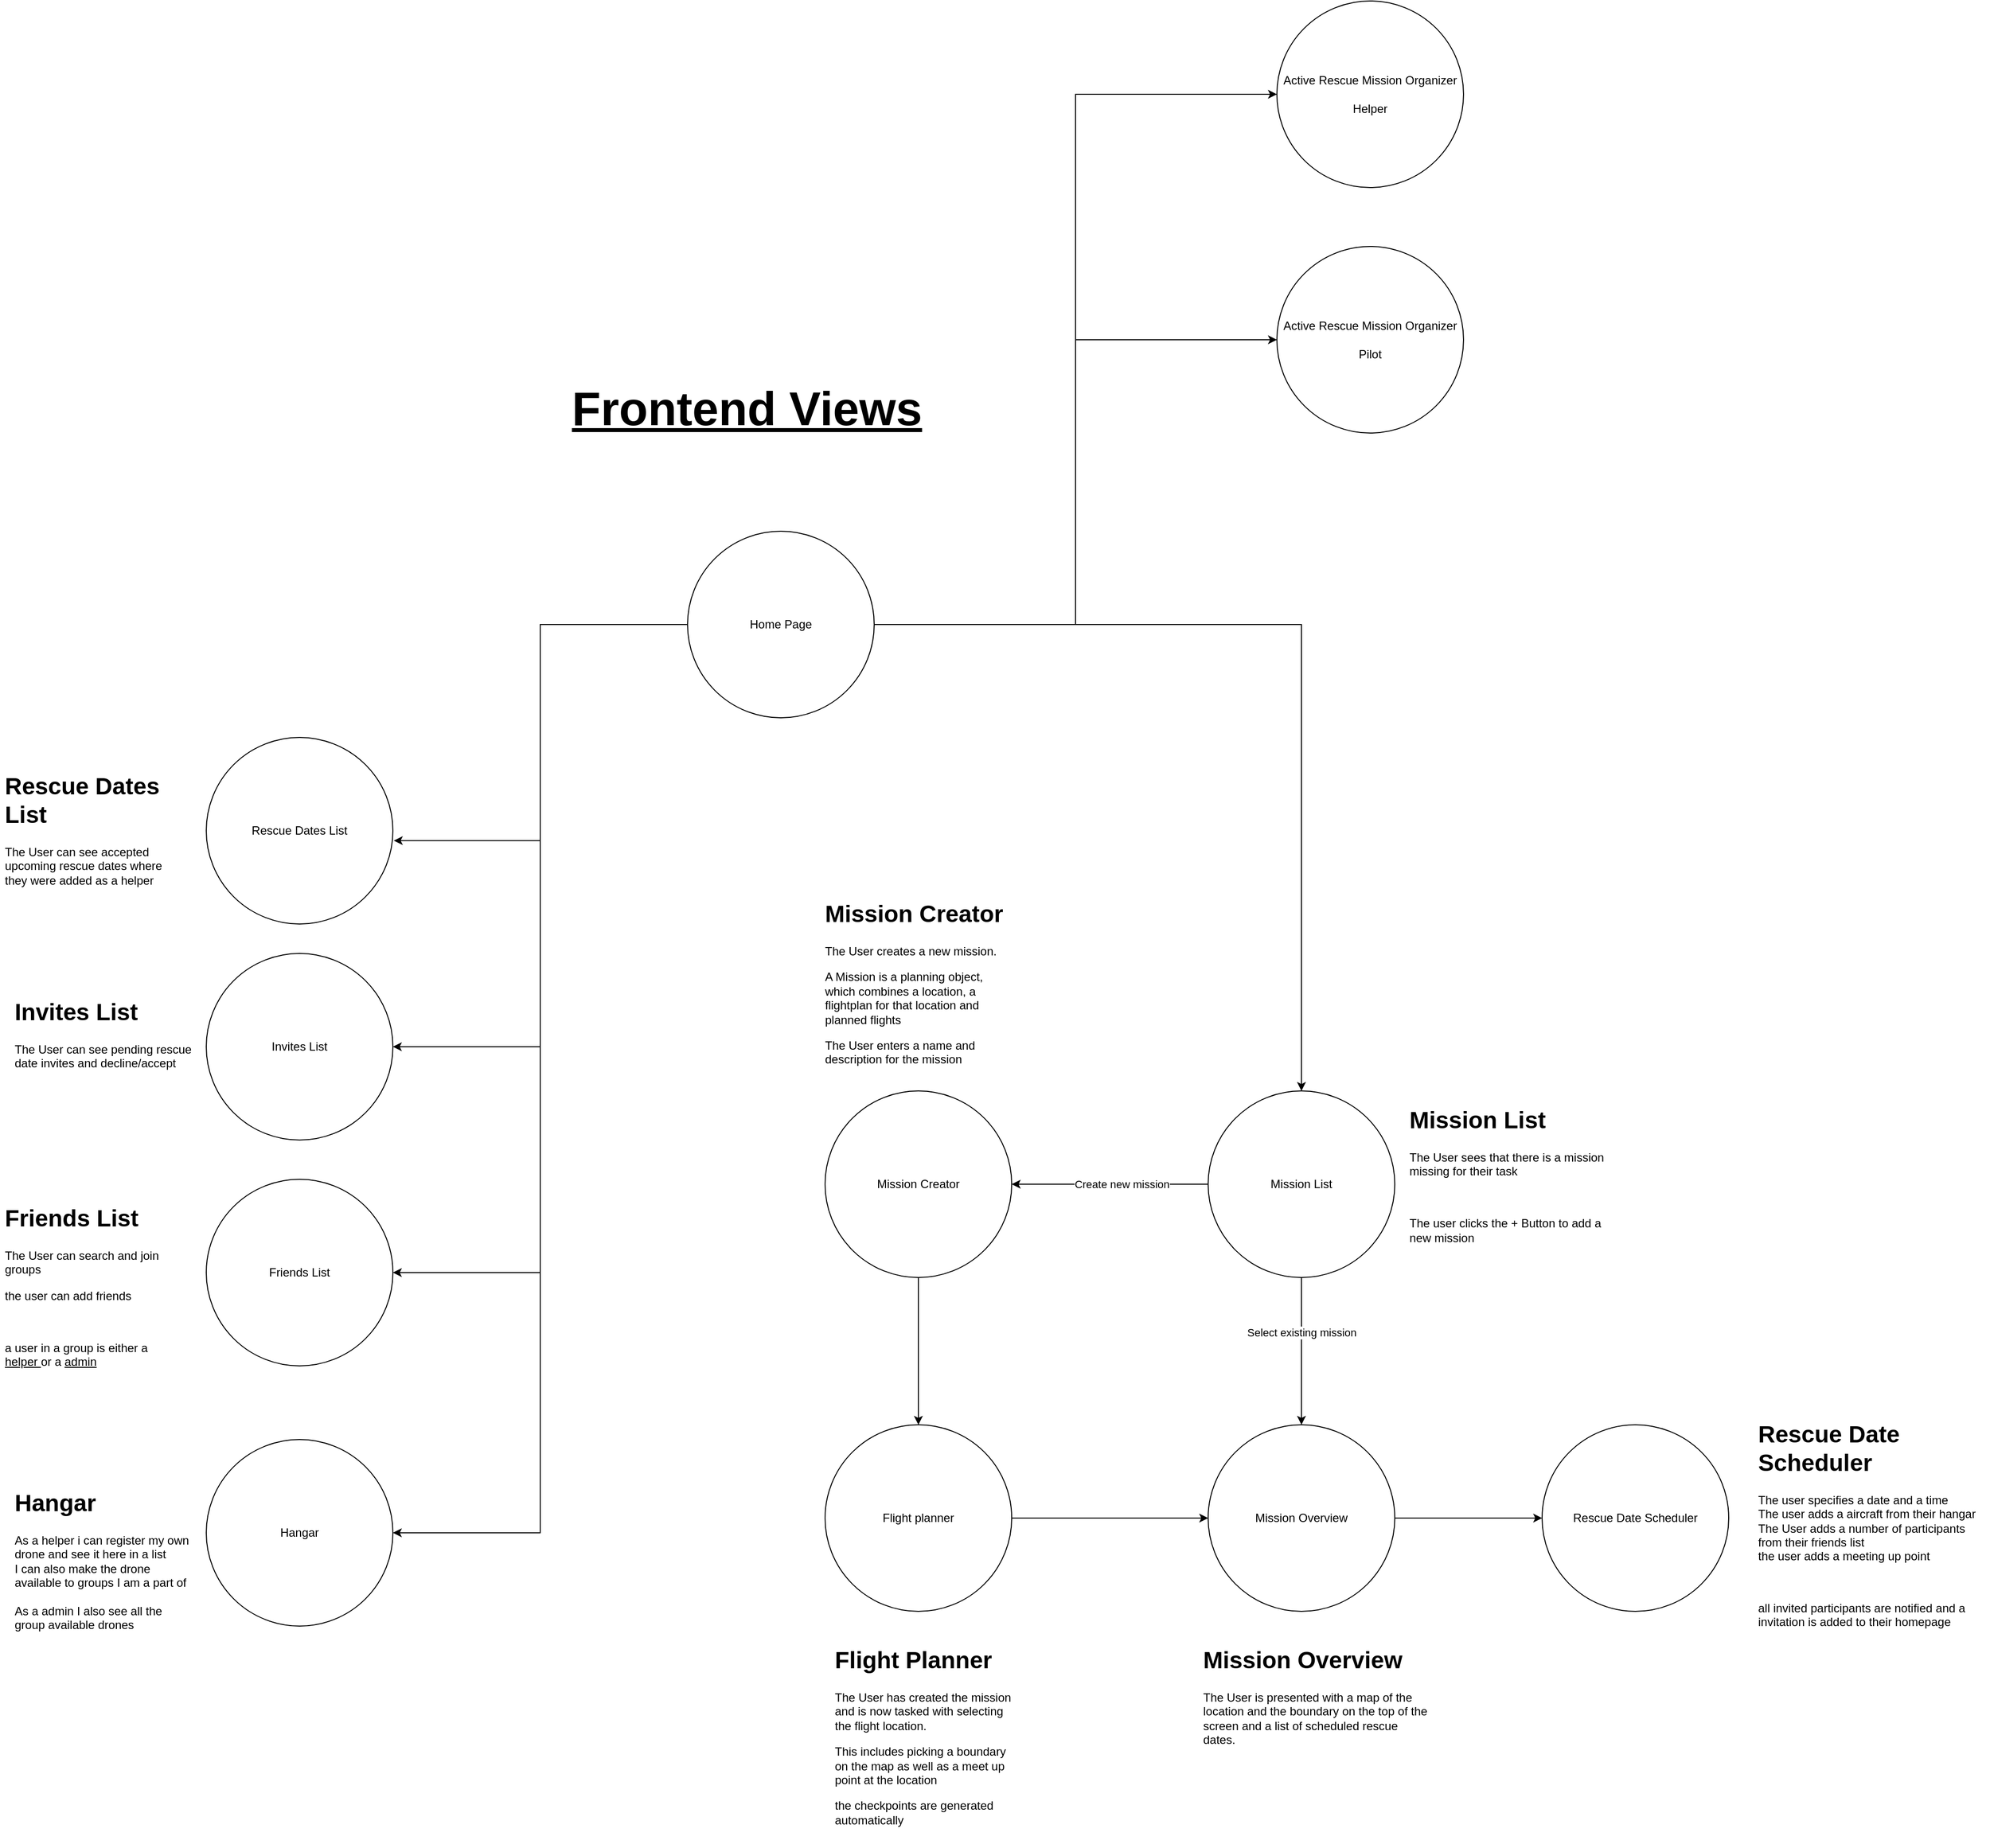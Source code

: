 <mxfile version="22.1.7" type="github">
  <diagram name="Page-1" id="aZvWEqv-OABof0lBQvZ-">
    <mxGraphModel dx="10040" dy="4303" grid="1" gridSize="10" guides="1" tooltips="1" connect="1" arrows="1" fold="1" page="0" pageScale="1" pageWidth="850" pageHeight="1100" math="0" shadow="0">
      <root>
        <mxCell id="0" />
        <mxCell id="1" parent="0" />
        <mxCell id="whTFck7CV-eDJRF1kxfW-2" value="&lt;h1&gt;Mission Creator&lt;/h1&gt;&lt;p&gt;The User creates a new mission.&lt;/p&gt;&lt;p&gt;A Mission is a planning object, which combines a location, a flightplan for that location and planned flights&lt;/p&gt;&lt;p&gt;The User enters a name and description for the mission&lt;/p&gt;&lt;p&gt;&lt;br&gt;&lt;/p&gt;&lt;p&gt;&lt;br&gt;&lt;/p&gt;" style="text;html=1;strokeColor=none;fillColor=none;spacing=5;spacingTop=-20;whiteSpace=wrap;overflow=hidden;rounded=0;" parent="1" vertex="1">
          <mxGeometry x="-765" y="-100" width="190" height="210" as="geometry" />
        </mxCell>
        <mxCell id="whTFck7CV-eDJRF1kxfW-6" value="&lt;h1&gt;Flight Planner&lt;br&gt;&lt;/h1&gt;&lt;p&gt;The User has created the mission and is now tasked with selecting the flight location.&lt;/p&gt;&lt;p&gt;This includes picking a boundary on the map as well as a meet up point at the location&lt;br&gt;&lt;/p&gt;&lt;p&gt;the checkpoints are generated automatically&lt;br&gt;&lt;/p&gt;&lt;p&gt;&lt;br&gt;&lt;/p&gt;&lt;p&gt;&lt;br&gt;&lt;/p&gt;" style="text;html=1;strokeColor=none;fillColor=none;spacing=5;spacingTop=-20;whiteSpace=wrap;overflow=hidden;rounded=0;" parent="1" vertex="1">
          <mxGeometry x="-755" y="660" width="190" height="210" as="geometry" />
        </mxCell>
        <mxCell id="whTFck7CV-eDJRF1kxfW-97" style="edgeStyle=orthogonalEdgeStyle;rounded=0;orthogonalLoop=1;jettySize=auto;html=1;entryX=0.5;entryY=0;entryDx=0;entryDy=0;" parent="1" source="whTFck7CV-eDJRF1kxfW-7" target="whTFck7CV-eDJRF1kxfW-8" edge="1">
          <mxGeometry relative="1" as="geometry" />
        </mxCell>
        <mxCell id="whTFck7CV-eDJRF1kxfW-7" value="&lt;div&gt;Mission Creator&lt;/div&gt;" style="ellipse;whiteSpace=wrap;html=1;aspect=fixed;" parent="1" vertex="1">
          <mxGeometry x="-760" y="100" width="190" height="190" as="geometry" />
        </mxCell>
        <mxCell id="whTFck7CV-eDJRF1kxfW-17" style="edgeStyle=orthogonalEdgeStyle;rounded=0;orthogonalLoop=1;jettySize=auto;html=1;entryX=0;entryY=0.5;entryDx=0;entryDy=0;" parent="1" source="whTFck7CV-eDJRF1kxfW-8" target="whTFck7CV-eDJRF1kxfW-12" edge="1">
          <mxGeometry relative="1" as="geometry" />
        </mxCell>
        <mxCell id="whTFck7CV-eDJRF1kxfW-8" value="Flight planner" style="ellipse;whiteSpace=wrap;html=1;aspect=fixed;" parent="1" vertex="1">
          <mxGeometry x="-760" y="440" width="190" height="190" as="geometry" />
        </mxCell>
        <mxCell id="whTFck7CV-eDJRF1kxfW-34" style="edgeStyle=orthogonalEdgeStyle;rounded=0;orthogonalLoop=1;jettySize=auto;html=1;entryX=0;entryY=0.5;entryDx=0;entryDy=0;" parent="1" source="whTFck7CV-eDJRF1kxfW-12" target="whTFck7CV-eDJRF1kxfW-33" edge="1">
          <mxGeometry relative="1" as="geometry" />
        </mxCell>
        <mxCell id="whTFck7CV-eDJRF1kxfW-12" value="Mission Overview" style="ellipse;whiteSpace=wrap;html=1;aspect=fixed;" parent="1" vertex="1">
          <mxGeometry x="-370" y="440" width="190" height="190" as="geometry" />
        </mxCell>
        <mxCell id="whTFck7CV-eDJRF1kxfW-18" style="edgeStyle=orthogonalEdgeStyle;rounded=0;orthogonalLoop=1;jettySize=auto;html=1;entryX=1;entryY=0.5;entryDx=0;entryDy=0;" parent="1" source="whTFck7CV-eDJRF1kxfW-13" target="whTFck7CV-eDJRF1kxfW-7" edge="1">
          <mxGeometry relative="1" as="geometry" />
        </mxCell>
        <mxCell id="whTFck7CV-eDJRF1kxfW-32" value="&lt;div&gt;Create new mission&lt;/div&gt;" style="edgeLabel;html=1;align=center;verticalAlign=middle;resizable=0;points=[];" parent="whTFck7CV-eDJRF1kxfW-18" vertex="1" connectable="0">
          <mxGeometry x="-0.117" relative="1" as="geometry">
            <mxPoint as="offset" />
          </mxGeometry>
        </mxCell>
        <mxCell id="whTFck7CV-eDJRF1kxfW-30" style="edgeStyle=orthogonalEdgeStyle;rounded=0;orthogonalLoop=1;jettySize=auto;html=1;entryX=0.5;entryY=0;entryDx=0;entryDy=0;" parent="1" source="whTFck7CV-eDJRF1kxfW-13" target="whTFck7CV-eDJRF1kxfW-12" edge="1">
          <mxGeometry relative="1" as="geometry" />
        </mxCell>
        <mxCell id="whTFck7CV-eDJRF1kxfW-31" value="&lt;div&gt;Select existing mission&lt;/div&gt;" style="edgeLabel;html=1;align=center;verticalAlign=middle;resizable=0;points=[];" parent="whTFck7CV-eDJRF1kxfW-30" vertex="1" connectable="0">
          <mxGeometry x="-0.254" relative="1" as="geometry">
            <mxPoint as="offset" />
          </mxGeometry>
        </mxCell>
        <mxCell id="whTFck7CV-eDJRF1kxfW-13" value="&lt;div&gt;Mission List&lt;/div&gt;" style="ellipse;whiteSpace=wrap;html=1;aspect=fixed;" parent="1" vertex="1">
          <mxGeometry x="-370" y="100" width="190" height="190" as="geometry" />
        </mxCell>
        <mxCell id="whTFck7CV-eDJRF1kxfW-20" value="&lt;h1&gt;Mission List&lt;/h1&gt;&lt;p&gt;The User sees that there is a mission missing for their task&lt;/p&gt;&lt;p&gt;&lt;br&gt;&lt;/p&gt;&lt;p&gt;The user clicks the + Button to add a new mission&lt;br&gt;&lt;/p&gt;&lt;p&gt;&lt;br&gt;&lt;/p&gt;&lt;p&gt;&lt;br&gt;&lt;/p&gt;" style="text;html=1;strokeColor=none;fillColor=none;spacing=5;spacingTop=-20;whiteSpace=wrap;overflow=hidden;rounded=0;" parent="1" vertex="1">
          <mxGeometry x="-170" y="110" width="220" height="210" as="geometry" />
        </mxCell>
        <mxCell id="whTFck7CV-eDJRF1kxfW-29" value="&lt;h1&gt;Mission Overview&lt;br&gt;&lt;/h1&gt;The User is presented with a map of the location and the boundary on the top of the screen and a list of scheduled rescue dates. &lt;br&gt;&lt;p&gt;&lt;br&gt;&lt;/p&gt;&lt;p&gt;&lt;br&gt;&lt;/p&gt;" style="text;html=1;strokeColor=none;fillColor=none;spacing=5;spacingTop=-20;whiteSpace=wrap;overflow=hidden;rounded=0;" parent="1" vertex="1">
          <mxGeometry x="-380" y="660" width="240" height="130" as="geometry" />
        </mxCell>
        <mxCell id="whTFck7CV-eDJRF1kxfW-33" value="&lt;div&gt;Rescue Date Scheduler&lt;/div&gt;" style="ellipse;whiteSpace=wrap;html=1;aspect=fixed;" parent="1" vertex="1">
          <mxGeometry x="-30" y="440" width="190" height="190" as="geometry" />
        </mxCell>
        <mxCell id="whTFck7CV-eDJRF1kxfW-36" value="&lt;h1&gt;Rescue Date Scheduler&lt;/h1&gt;&lt;div&gt;The user specifies a date and a time&lt;/div&gt;&lt;div&gt;The user adds a aircraft from their hangar&lt;br&gt;&lt;/div&gt;&lt;div&gt;The User adds a number of participants from their friends list&lt;/div&gt;&lt;div&gt;the user adds a meeting up point&lt;br&gt;&lt;/div&gt;&lt;p&gt;&lt;br&gt;&lt;/p&gt;&lt;p&gt;all invited participants are notified and a invitation is added to their homepage&lt;br&gt;&lt;/p&gt;&lt;p&gt;&lt;br&gt;&lt;/p&gt;" style="text;html=1;strokeColor=none;fillColor=none;spacing=5;spacingTop=-20;whiteSpace=wrap;overflow=hidden;rounded=0;" parent="1" vertex="1">
          <mxGeometry x="185" y="430" width="240" height="220" as="geometry" />
        </mxCell>
        <mxCell id="whTFck7CV-eDJRF1kxfW-38" value="&lt;div&gt;Friends List&lt;/div&gt;" style="ellipse;whiteSpace=wrap;html=1;aspect=fixed;" parent="1" vertex="1">
          <mxGeometry x="-1390" y="190" width="190" height="190" as="geometry" />
        </mxCell>
        <mxCell id="whTFck7CV-eDJRF1kxfW-39" value="&lt;h1&gt;Friends List&lt;br&gt;&lt;/h1&gt;&lt;p&gt;The User can search and join groups&lt;/p&gt;&lt;p&gt;the user can add friends&lt;/p&gt;&lt;p&gt;&lt;br&gt;&lt;/p&gt;&lt;p&gt;a user in a group is either a &lt;u&gt;helper &lt;/u&gt;or a &lt;u&gt;admin&lt;/u&gt;&lt;br&gt;&lt;/p&gt;&lt;p&gt;&lt;br&gt;&lt;/p&gt;&lt;div&gt;&lt;br&gt;&lt;/div&gt;&lt;div&gt;&lt;br&gt;&lt;/div&gt;" style="text;html=1;strokeColor=none;fillColor=none;spacing=5;spacingTop=-20;whiteSpace=wrap;overflow=hidden;rounded=0;" parent="1" vertex="1">
          <mxGeometry x="-1600" y="210" width="190" height="210" as="geometry" />
        </mxCell>
        <mxCell id="whTFck7CV-eDJRF1kxfW-40" value="Hangar" style="ellipse;whiteSpace=wrap;html=1;aspect=fixed;" parent="1" vertex="1">
          <mxGeometry x="-1390" y="455" width="190" height="190" as="geometry" />
        </mxCell>
        <mxCell id="whTFck7CV-eDJRF1kxfW-42" value="&lt;h1&gt;Hangar&lt;br&gt;&lt;/h1&gt;&lt;div&gt;As a helper i can register my own drone and see it here in a list&lt;/div&gt;&lt;div&gt;I can also make the drone available to groups I am a part of&lt;/div&gt;&lt;div&gt;&lt;br&gt;&lt;/div&gt;&lt;div&gt;As a admin I also see all the group available drones&lt;br&gt;&lt;/div&gt;&lt;p&gt;&lt;br&gt;&lt;/p&gt;&lt;div&gt;&lt;br&gt;&lt;/div&gt;&lt;div&gt;&lt;br&gt;&lt;/div&gt;" style="text;html=1;strokeColor=none;fillColor=none;spacing=5;spacingTop=-20;whiteSpace=wrap;overflow=hidden;rounded=0;" parent="1" vertex="1">
          <mxGeometry x="-1590" y="500" width="190" height="210" as="geometry" />
        </mxCell>
        <mxCell id="whTFck7CV-eDJRF1kxfW-45" style="edgeStyle=orthogonalEdgeStyle;rounded=0;orthogonalLoop=1;jettySize=auto;html=1;entryX=0.5;entryY=0;entryDx=0;entryDy=0;" parent="1" source="whTFck7CV-eDJRF1kxfW-44" target="whTFck7CV-eDJRF1kxfW-13" edge="1">
          <mxGeometry relative="1" as="geometry" />
        </mxCell>
        <mxCell id="whTFck7CV-eDJRF1kxfW-46" style="edgeStyle=orthogonalEdgeStyle;rounded=0;orthogonalLoop=1;jettySize=auto;html=1;entryX=1;entryY=0.5;entryDx=0;entryDy=0;" parent="1" source="whTFck7CV-eDJRF1kxfW-44" target="whTFck7CV-eDJRF1kxfW-40" edge="1">
          <mxGeometry relative="1" as="geometry" />
        </mxCell>
        <mxCell id="whTFck7CV-eDJRF1kxfW-47" style="edgeStyle=orthogonalEdgeStyle;rounded=0;orthogonalLoop=1;jettySize=auto;html=1;entryX=1;entryY=0.5;entryDx=0;entryDy=0;" parent="1" source="whTFck7CV-eDJRF1kxfW-44" target="whTFck7CV-eDJRF1kxfW-38" edge="1">
          <mxGeometry relative="1" as="geometry" />
        </mxCell>
        <mxCell id="whTFck7CV-eDJRF1kxfW-49" style="edgeStyle=orthogonalEdgeStyle;rounded=0;orthogonalLoop=1;jettySize=auto;html=1;entryX=1;entryY=0.5;entryDx=0;entryDy=0;" parent="1" source="whTFck7CV-eDJRF1kxfW-44" target="whTFck7CV-eDJRF1kxfW-48" edge="1">
          <mxGeometry relative="1" as="geometry" />
        </mxCell>
        <mxCell id="whTFck7CV-eDJRF1kxfW-94" style="edgeStyle=orthogonalEdgeStyle;rounded=0;orthogonalLoop=1;jettySize=auto;html=1;entryX=0;entryY=0.5;entryDx=0;entryDy=0;" parent="1" source="whTFck7CV-eDJRF1kxfW-44" target="whTFck7CV-eDJRF1kxfW-93" edge="1">
          <mxGeometry relative="1" as="geometry" />
        </mxCell>
        <mxCell id="whTFck7CV-eDJRF1kxfW-95" style="edgeStyle=orthogonalEdgeStyle;rounded=0;orthogonalLoop=1;jettySize=auto;html=1;entryX=0;entryY=0.5;entryDx=0;entryDy=0;" parent="1" source="whTFck7CV-eDJRF1kxfW-44" target="whTFck7CV-eDJRF1kxfW-92" edge="1">
          <mxGeometry relative="1" as="geometry" />
        </mxCell>
        <mxCell id="whTFck7CV-eDJRF1kxfW-44" value="Home Page" style="ellipse;whiteSpace=wrap;html=1;aspect=fixed;" parent="1" vertex="1">
          <mxGeometry x="-900" y="-470" width="190" height="190" as="geometry" />
        </mxCell>
        <mxCell id="whTFck7CV-eDJRF1kxfW-48" value="Invites List" style="ellipse;whiteSpace=wrap;html=1;aspect=fixed;" parent="1" vertex="1">
          <mxGeometry x="-1390" y="-40" width="190" height="190" as="geometry" />
        </mxCell>
        <mxCell id="whTFck7CV-eDJRF1kxfW-50" value="&lt;h1&gt;Invites List&lt;br&gt;&lt;/h1&gt;&lt;p&gt;The User can see pending rescue date invites and decline/accept&lt;/p&gt;&lt;p&gt;&lt;br&gt;&lt;/p&gt;&lt;p&gt;&lt;br&gt;&lt;/p&gt;&lt;p&gt;&lt;br&gt;&lt;/p&gt;&lt;p&gt;&lt;br&gt;&lt;/p&gt;&lt;div&gt;&lt;br&gt;&lt;/div&gt;&lt;div&gt;&lt;br&gt;&lt;/div&gt;" style="text;html=1;strokeColor=none;fillColor=none;spacing=5;spacingTop=-20;whiteSpace=wrap;overflow=hidden;rounded=0;" parent="1" vertex="1">
          <mxGeometry x="-1590" width="190" height="210" as="geometry" />
        </mxCell>
        <mxCell id="whTFck7CV-eDJRF1kxfW-51" value="Rescue Dates List" style="ellipse;whiteSpace=wrap;html=1;aspect=fixed;" parent="1" vertex="1">
          <mxGeometry x="-1390" y="-260" width="190" height="190" as="geometry" />
        </mxCell>
        <mxCell id="whTFck7CV-eDJRF1kxfW-53" value="&lt;h1&gt;Rescue Dates List&lt;br&gt;&lt;/h1&gt;&lt;p&gt;The User can see accepted upcoming rescue dates where they were added as a helper&lt;br&gt;&lt;/p&gt;&lt;p&gt;&lt;br&gt;&lt;/p&gt;&lt;p&gt;&lt;br&gt;&lt;/p&gt;&lt;p&gt;&lt;br&gt;&lt;/p&gt;&lt;p&gt;&lt;br&gt;&lt;/p&gt;&lt;div&gt;&lt;br&gt;&lt;/div&gt;&lt;div&gt;&lt;br&gt;&lt;/div&gt;" style="text;html=1;strokeColor=none;fillColor=none;spacing=5;spacingTop=-20;whiteSpace=wrap;overflow=hidden;rounded=0;" parent="1" vertex="1">
          <mxGeometry x="-1600" y="-230" width="190" height="210" as="geometry" />
        </mxCell>
        <mxCell id="whTFck7CV-eDJRF1kxfW-54" style="edgeStyle=orthogonalEdgeStyle;rounded=0;orthogonalLoop=1;jettySize=auto;html=1;entryX=1.005;entryY=0.553;entryDx=0;entryDy=0;entryPerimeter=0;" parent="1" source="whTFck7CV-eDJRF1kxfW-44" target="whTFck7CV-eDJRF1kxfW-51" edge="1">
          <mxGeometry relative="1" as="geometry" />
        </mxCell>
        <mxCell id="whTFck7CV-eDJRF1kxfW-92" value="&lt;div&gt;Active Rescue Mission Organizer&lt;/div&gt;&lt;div&gt;&lt;br&gt;&lt;/div&gt;&lt;div&gt;Helper&lt;br&gt;&lt;/div&gt;" style="ellipse;whiteSpace=wrap;html=1;aspect=fixed;" parent="1" vertex="1">
          <mxGeometry x="-300" y="-1010" width="190" height="190" as="geometry" />
        </mxCell>
        <mxCell id="whTFck7CV-eDJRF1kxfW-93" value="&lt;div&gt;Active Rescue Mission Organizer&lt;/div&gt;&lt;div&gt;&lt;br&gt;&lt;/div&gt;&lt;div&gt;Pilot&lt;br&gt;&lt;/div&gt;" style="ellipse;whiteSpace=wrap;html=1;aspect=fixed;" parent="1" vertex="1">
          <mxGeometry x="-300" y="-760" width="190" height="190" as="geometry" />
        </mxCell>
        <mxCell id="svy9Xrr85BhirG92Fp_5-2" value="&lt;font style=&quot;font-size: 48px;&quot;&gt;&lt;u&gt;&lt;b&gt;Frontend Views&lt;br&gt;&lt;/b&gt;&lt;/u&gt;&lt;/font&gt;" style="text;html=1;align=center;verticalAlign=middle;resizable=0;points=[];autosize=1;strokeColor=none;fillColor=none;" parent="1" vertex="1">
          <mxGeometry x="-1030" y="-630" width="380" height="70" as="geometry" />
        </mxCell>
      </root>
    </mxGraphModel>
  </diagram>
</mxfile>
